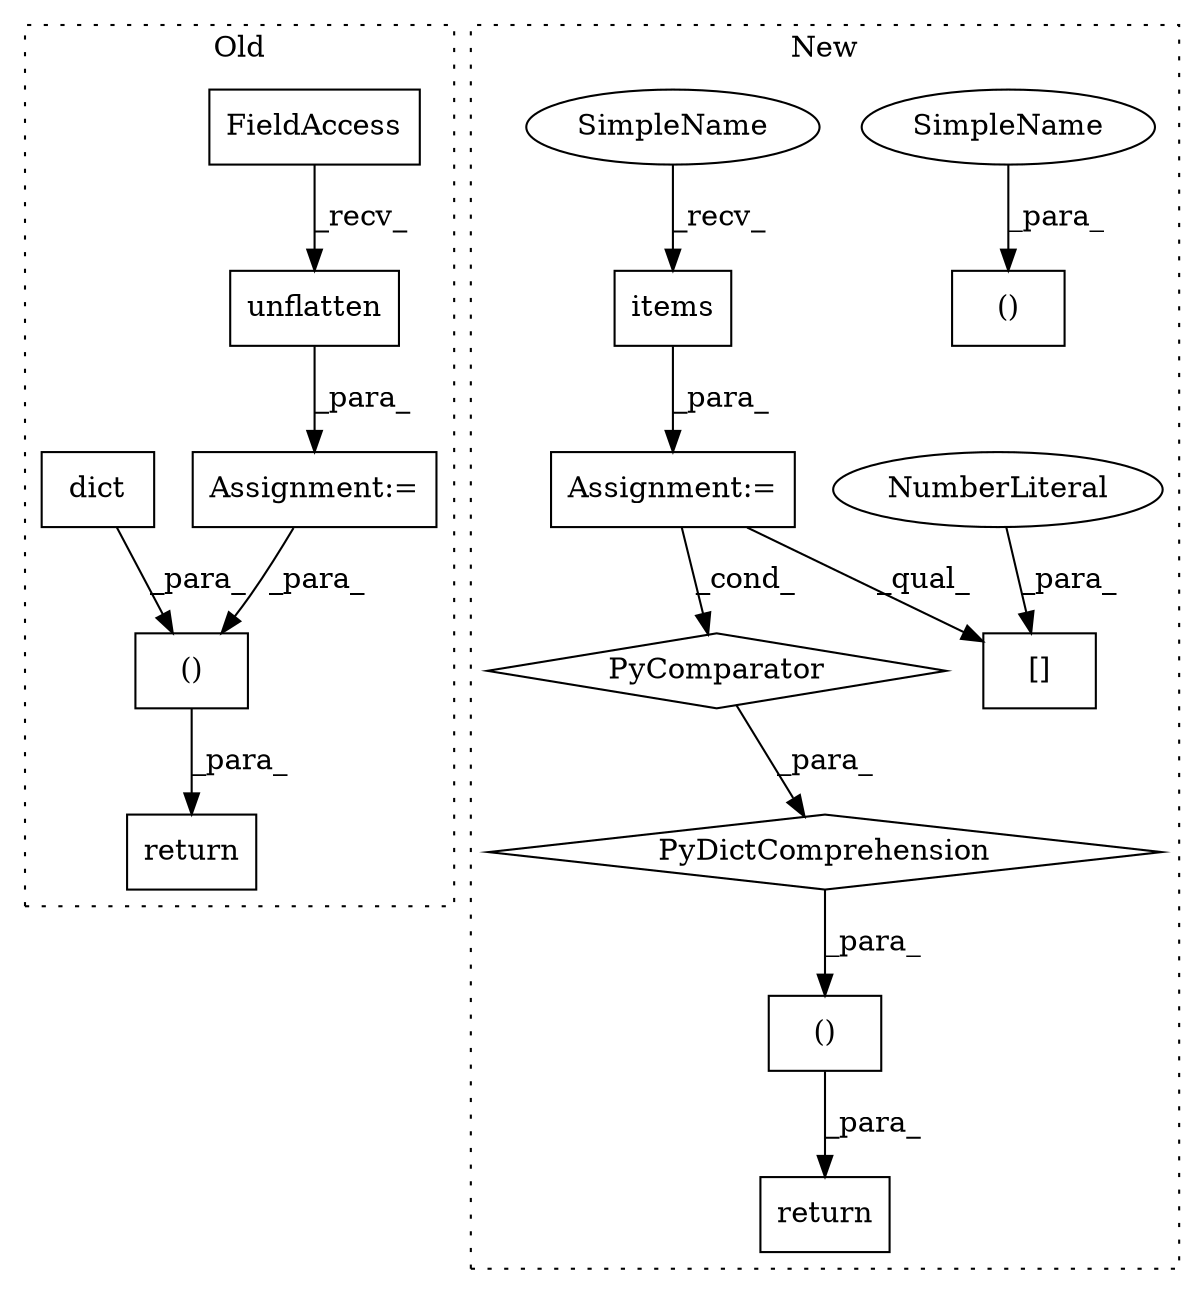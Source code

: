 digraph G {
subgraph cluster0 {
1 [label="unflatten" a="32" s="979,1000" l="10,1" shape="box"];
3 [label="return" a="41" s="1099" l="12" shape="box"];
4 [label="()" a="106" s="1111" l="29" shape="box"];
6 [label="FieldAccess" a="22" s="947" l="31" shape="box"];
12 [label="Assignment:=" a="7" s="946" l="1" shape="box"];
15 [label="dict" a="32" s="1134" l="6" shape="box"];
label = "Old";
style="dotted";
}
subgraph cluster1 {
2 [label="return" a="41" s="1095" l="12" shape="box"];
5 [label="()" a="106" s="1107" l="160" shape="box"];
7 [label="PyDictComprehension" a="110" s="1145" l="129" shape="diamond"];
8 [label="PyComparator" a="113" s="1231" l="35" shape="diamond"];
9 [label="Assignment:=" a="7" s="1231" l="35" shape="box"];
10 [label="[]" a="2" s="1151,1154" l="2,1" shape="box"];
11 [label="NumberLiteral" a="34" s="1153" l="1" shape="ellipse"];
13 [label="items" a="32" s="1250" l="7" shape="box"];
14 [label="()" a="106" s="1012" l="35" shape="box"];
16 [label="SimpleName" a="42" s="1036" l="11" shape="ellipse"];
17 [label="SimpleName" a="42" s="1238" l="11" shape="ellipse"];
label = "New";
style="dotted";
}
1 -> 12 [label="_para_"];
4 -> 3 [label="_para_"];
5 -> 2 [label="_para_"];
6 -> 1 [label="_recv_"];
7 -> 5 [label="_para_"];
8 -> 7 [label="_para_"];
9 -> 8 [label="_cond_"];
9 -> 10 [label="_qual_"];
11 -> 10 [label="_para_"];
12 -> 4 [label="_para_"];
13 -> 9 [label="_para_"];
15 -> 4 [label="_para_"];
16 -> 14 [label="_para_"];
17 -> 13 [label="_recv_"];
}
